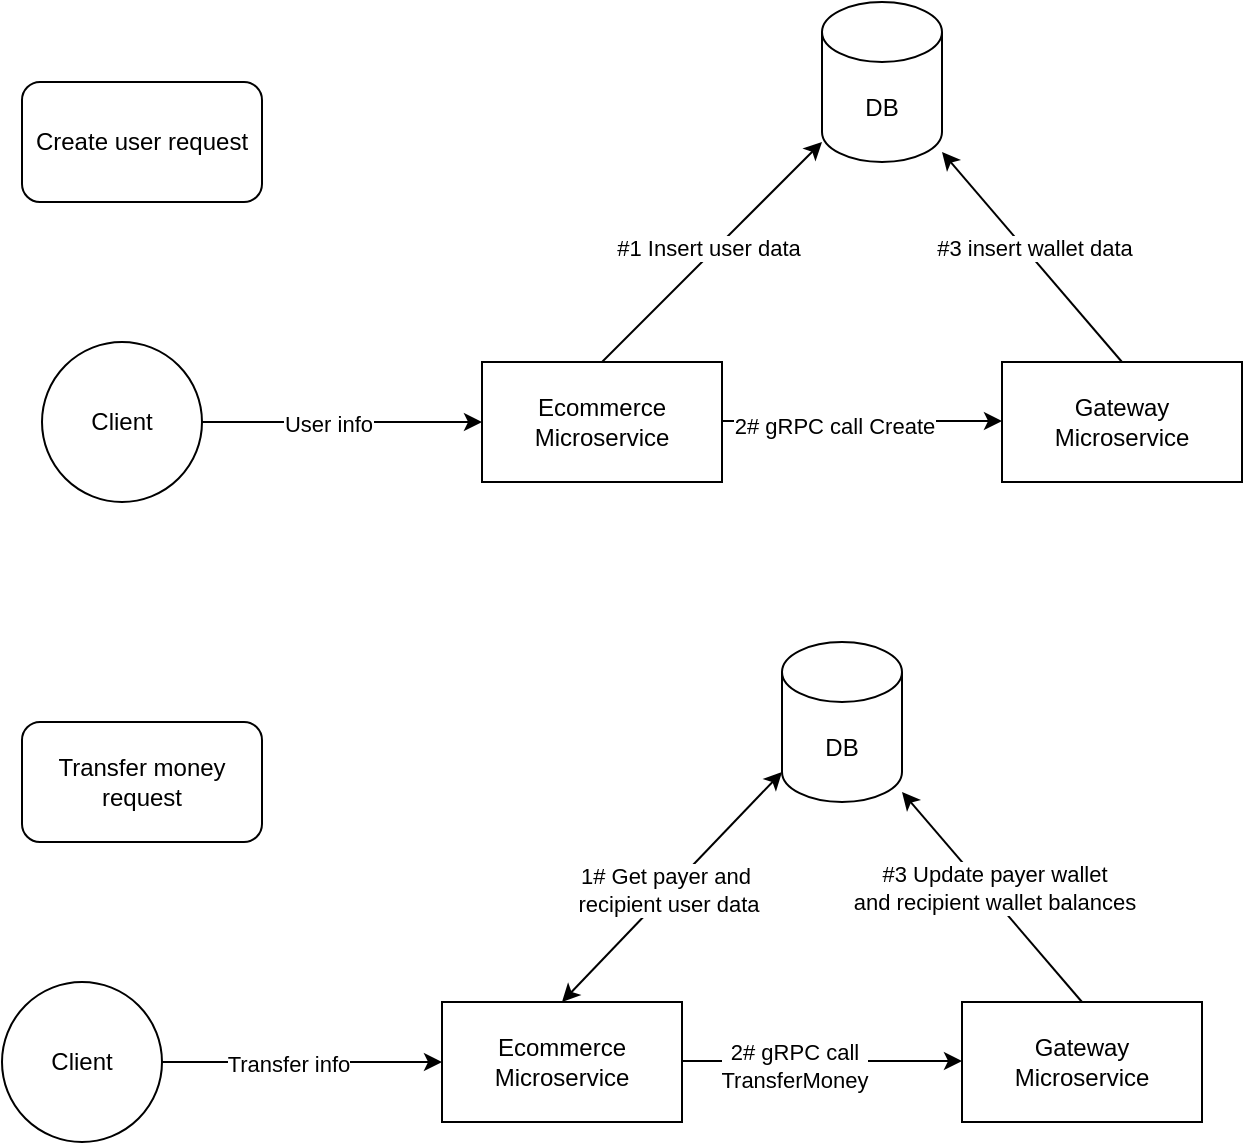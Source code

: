 <mxfile version="21.6.8" type="device">
  <diagram name="Página-1" id="Hw9tokAyGQSd18kC5vwE">
    <mxGraphModel dx="724" dy="422" grid="1" gridSize="10" guides="1" tooltips="1" connect="1" arrows="1" fold="1" page="1" pageScale="1" pageWidth="827" pageHeight="1169" math="0" shadow="0">
      <root>
        <mxCell id="0" />
        <mxCell id="1" parent="0" />
        <mxCell id="j14xiAJslkJ-AgJIVaB_-1" value="Ecommerce Microservice" style="rounded=0;whiteSpace=wrap;html=1;" vertex="1" parent="1">
          <mxGeometry x="430" y="200" width="120" height="60" as="geometry" />
        </mxCell>
        <mxCell id="j14xiAJslkJ-AgJIVaB_-2" value="Gateway Microservice" style="rounded=0;whiteSpace=wrap;html=1;" vertex="1" parent="1">
          <mxGeometry x="690" y="200" width="120" height="60" as="geometry" />
        </mxCell>
        <mxCell id="j14xiAJslkJ-AgJIVaB_-3" value="DB" style="shape=cylinder3;whiteSpace=wrap;html=1;boundedLbl=1;backgroundOutline=1;size=15;" vertex="1" parent="1">
          <mxGeometry x="600" y="20" width="60" height="80" as="geometry" />
        </mxCell>
        <mxCell id="j14xiAJslkJ-AgJIVaB_-5" value="Client" style="ellipse;whiteSpace=wrap;html=1;aspect=fixed;" vertex="1" parent="1">
          <mxGeometry x="210" y="190" width="80" height="80" as="geometry" />
        </mxCell>
        <mxCell id="j14xiAJslkJ-AgJIVaB_-6" value="" style="endArrow=classic;html=1;rounded=0;exitX=1;exitY=0.5;exitDx=0;exitDy=0;entryX=0;entryY=0.5;entryDx=0;entryDy=0;" edge="1" parent="1" source="j14xiAJslkJ-AgJIVaB_-5" target="j14xiAJslkJ-AgJIVaB_-1">
          <mxGeometry width="50" height="50" relative="1" as="geometry">
            <mxPoint x="400" y="320" as="sourcePoint" />
            <mxPoint x="450" y="270" as="targetPoint" />
          </mxGeometry>
        </mxCell>
        <mxCell id="j14xiAJslkJ-AgJIVaB_-11" value="User info" style="edgeLabel;html=1;align=center;verticalAlign=middle;resizable=0;points=[];" vertex="1" connectable="0" parent="j14xiAJslkJ-AgJIVaB_-6">
          <mxGeometry x="-0.103" y="-1" relative="1" as="geometry">
            <mxPoint as="offset" />
          </mxGeometry>
        </mxCell>
        <mxCell id="j14xiAJslkJ-AgJIVaB_-8" value="" style="endArrow=classic;html=1;rounded=0;exitX=1;exitY=0.25;exitDx=0;exitDy=0;entryX=0;entryY=0.25;entryDx=0;entryDy=0;" edge="1" parent="1">
          <mxGeometry width="50" height="50" relative="1" as="geometry">
            <mxPoint x="550" y="229.5" as="sourcePoint" />
            <mxPoint x="690" y="229.5" as="targetPoint" />
          </mxGeometry>
        </mxCell>
        <mxCell id="j14xiAJslkJ-AgJIVaB_-9" value="2# gRPC call Create" style="edgeLabel;html=1;align=center;verticalAlign=middle;resizable=0;points=[];" vertex="1" connectable="0" parent="j14xiAJslkJ-AgJIVaB_-8">
          <mxGeometry x="-0.204" y="-2" relative="1" as="geometry">
            <mxPoint as="offset" />
          </mxGeometry>
        </mxCell>
        <mxCell id="j14xiAJslkJ-AgJIVaB_-13" value="" style="endArrow=classic;html=1;rounded=0;exitX=0.5;exitY=0;exitDx=0;exitDy=0;" edge="1" parent="1" source="j14xiAJslkJ-AgJIVaB_-1" target="j14xiAJslkJ-AgJIVaB_-3">
          <mxGeometry width="50" height="50" relative="1" as="geometry">
            <mxPoint x="350" y="170" as="sourcePoint" />
            <mxPoint x="400" y="120" as="targetPoint" />
          </mxGeometry>
        </mxCell>
        <mxCell id="j14xiAJslkJ-AgJIVaB_-14" value="#1 Insert user data" style="edgeLabel;html=1;align=center;verticalAlign=middle;resizable=0;points=[];" vertex="1" connectable="0" parent="j14xiAJslkJ-AgJIVaB_-13">
          <mxGeometry x="-0.006" y="3" relative="1" as="geometry">
            <mxPoint as="offset" />
          </mxGeometry>
        </mxCell>
        <mxCell id="j14xiAJslkJ-AgJIVaB_-16" value="" style="endArrow=classic;html=1;rounded=0;exitX=0.5;exitY=0;exitDx=0;exitDy=0;" edge="1" parent="1" source="j14xiAJslkJ-AgJIVaB_-2" target="j14xiAJslkJ-AgJIVaB_-3">
          <mxGeometry width="50" height="50" relative="1" as="geometry">
            <mxPoint x="460" y="170" as="sourcePoint" />
            <mxPoint x="510" y="120" as="targetPoint" />
          </mxGeometry>
        </mxCell>
        <mxCell id="j14xiAJslkJ-AgJIVaB_-17" value="#3 insert wallet data" style="edgeLabel;html=1;align=center;verticalAlign=middle;resizable=0;points=[];" vertex="1" connectable="0" parent="j14xiAJslkJ-AgJIVaB_-16">
          <mxGeometry x="0.034" y="-3" relative="1" as="geometry">
            <mxPoint y="-1" as="offset" />
          </mxGeometry>
        </mxCell>
        <mxCell id="j14xiAJslkJ-AgJIVaB_-20" value="Ecommerce Microservice" style="rounded=0;whiteSpace=wrap;html=1;" vertex="1" parent="1">
          <mxGeometry x="410" y="520" width="120" height="60" as="geometry" />
        </mxCell>
        <mxCell id="j14xiAJslkJ-AgJIVaB_-21" value="Gateway Microservice" style="rounded=0;whiteSpace=wrap;html=1;" vertex="1" parent="1">
          <mxGeometry x="670" y="520" width="120" height="60" as="geometry" />
        </mxCell>
        <mxCell id="j14xiAJslkJ-AgJIVaB_-22" value="DB" style="shape=cylinder3;whiteSpace=wrap;html=1;boundedLbl=1;backgroundOutline=1;size=15;" vertex="1" parent="1">
          <mxGeometry x="580" y="340" width="60" height="80" as="geometry" />
        </mxCell>
        <mxCell id="j14xiAJslkJ-AgJIVaB_-23" value="Client" style="ellipse;whiteSpace=wrap;html=1;aspect=fixed;" vertex="1" parent="1">
          <mxGeometry x="190" y="510" width="80" height="80" as="geometry" />
        </mxCell>
        <mxCell id="j14xiAJslkJ-AgJIVaB_-24" value="" style="endArrow=classic;html=1;rounded=0;exitX=1;exitY=0.5;exitDx=0;exitDy=0;entryX=0;entryY=0.5;entryDx=0;entryDy=0;" edge="1" parent="1" source="j14xiAJslkJ-AgJIVaB_-23" target="j14xiAJslkJ-AgJIVaB_-20">
          <mxGeometry width="50" height="50" relative="1" as="geometry">
            <mxPoint x="380" y="640" as="sourcePoint" />
            <mxPoint x="430" y="590" as="targetPoint" />
          </mxGeometry>
        </mxCell>
        <mxCell id="j14xiAJslkJ-AgJIVaB_-25" value="Transfer info" style="edgeLabel;html=1;align=center;verticalAlign=middle;resizable=0;points=[];" vertex="1" connectable="0" parent="j14xiAJslkJ-AgJIVaB_-24">
          <mxGeometry x="-0.103" y="-1" relative="1" as="geometry">
            <mxPoint as="offset" />
          </mxGeometry>
        </mxCell>
        <mxCell id="j14xiAJslkJ-AgJIVaB_-26" value="" style="endArrow=classic;html=1;rounded=0;exitX=1;exitY=0.25;exitDx=0;exitDy=0;entryX=0;entryY=0.25;entryDx=0;entryDy=0;" edge="1" parent="1">
          <mxGeometry width="50" height="50" relative="1" as="geometry">
            <mxPoint x="530" y="549.5" as="sourcePoint" />
            <mxPoint x="670" y="549.5" as="targetPoint" />
          </mxGeometry>
        </mxCell>
        <mxCell id="j14xiAJslkJ-AgJIVaB_-27" value="2# gRPC call &lt;br&gt;TransferMoney" style="edgeLabel;html=1;align=center;verticalAlign=middle;resizable=0;points=[];" vertex="1" connectable="0" parent="j14xiAJslkJ-AgJIVaB_-26">
          <mxGeometry x="-0.204" y="-2" relative="1" as="geometry">
            <mxPoint as="offset" />
          </mxGeometry>
        </mxCell>
        <mxCell id="j14xiAJslkJ-AgJIVaB_-31" value="" style="endArrow=classic;html=1;rounded=0;exitX=0.5;exitY=0;exitDx=0;exitDy=0;" edge="1" parent="1" source="j14xiAJslkJ-AgJIVaB_-21" target="j14xiAJslkJ-AgJIVaB_-22">
          <mxGeometry width="50" height="50" relative="1" as="geometry">
            <mxPoint x="440" y="490" as="sourcePoint" />
            <mxPoint x="490" y="440" as="targetPoint" />
          </mxGeometry>
        </mxCell>
        <mxCell id="j14xiAJslkJ-AgJIVaB_-32" value="#3 Update payer wallet&lt;br&gt;and recipient wallet balances" style="edgeLabel;html=1;align=center;verticalAlign=middle;resizable=0;points=[];" vertex="1" connectable="0" parent="j14xiAJslkJ-AgJIVaB_-31">
          <mxGeometry x="0.034" y="-3" relative="1" as="geometry">
            <mxPoint y="-1" as="offset" />
          </mxGeometry>
        </mxCell>
        <mxCell id="j14xiAJslkJ-AgJIVaB_-33" value="" style="endArrow=classic;startArrow=classic;html=1;rounded=0;entryX=0;entryY=1;entryDx=0;entryDy=-15;entryPerimeter=0;exitX=0.5;exitY=0;exitDx=0;exitDy=0;" edge="1" parent="1" source="j14xiAJslkJ-AgJIVaB_-20" target="j14xiAJslkJ-AgJIVaB_-22">
          <mxGeometry width="50" height="50" relative="1" as="geometry">
            <mxPoint x="470" y="470" as="sourcePoint" />
            <mxPoint x="520" y="420" as="targetPoint" />
          </mxGeometry>
        </mxCell>
        <mxCell id="j14xiAJslkJ-AgJIVaB_-34" value="1# Get payer and&amp;nbsp;&lt;br&gt;recipient user data" style="edgeLabel;html=1;align=center;verticalAlign=middle;resizable=0;points=[];" vertex="1" connectable="0" parent="j14xiAJslkJ-AgJIVaB_-33">
          <mxGeometry x="-0.028" y="1" relative="1" as="geometry">
            <mxPoint as="offset" />
          </mxGeometry>
        </mxCell>
        <mxCell id="j14xiAJslkJ-AgJIVaB_-38" value="Create user request" style="rounded=1;whiteSpace=wrap;html=1;" vertex="1" parent="1">
          <mxGeometry x="200" y="60" width="120" height="60" as="geometry" />
        </mxCell>
        <mxCell id="j14xiAJslkJ-AgJIVaB_-39" value="Transfer money request" style="rounded=1;whiteSpace=wrap;html=1;" vertex="1" parent="1">
          <mxGeometry x="200" y="380" width="120" height="60" as="geometry" />
        </mxCell>
      </root>
    </mxGraphModel>
  </diagram>
</mxfile>
